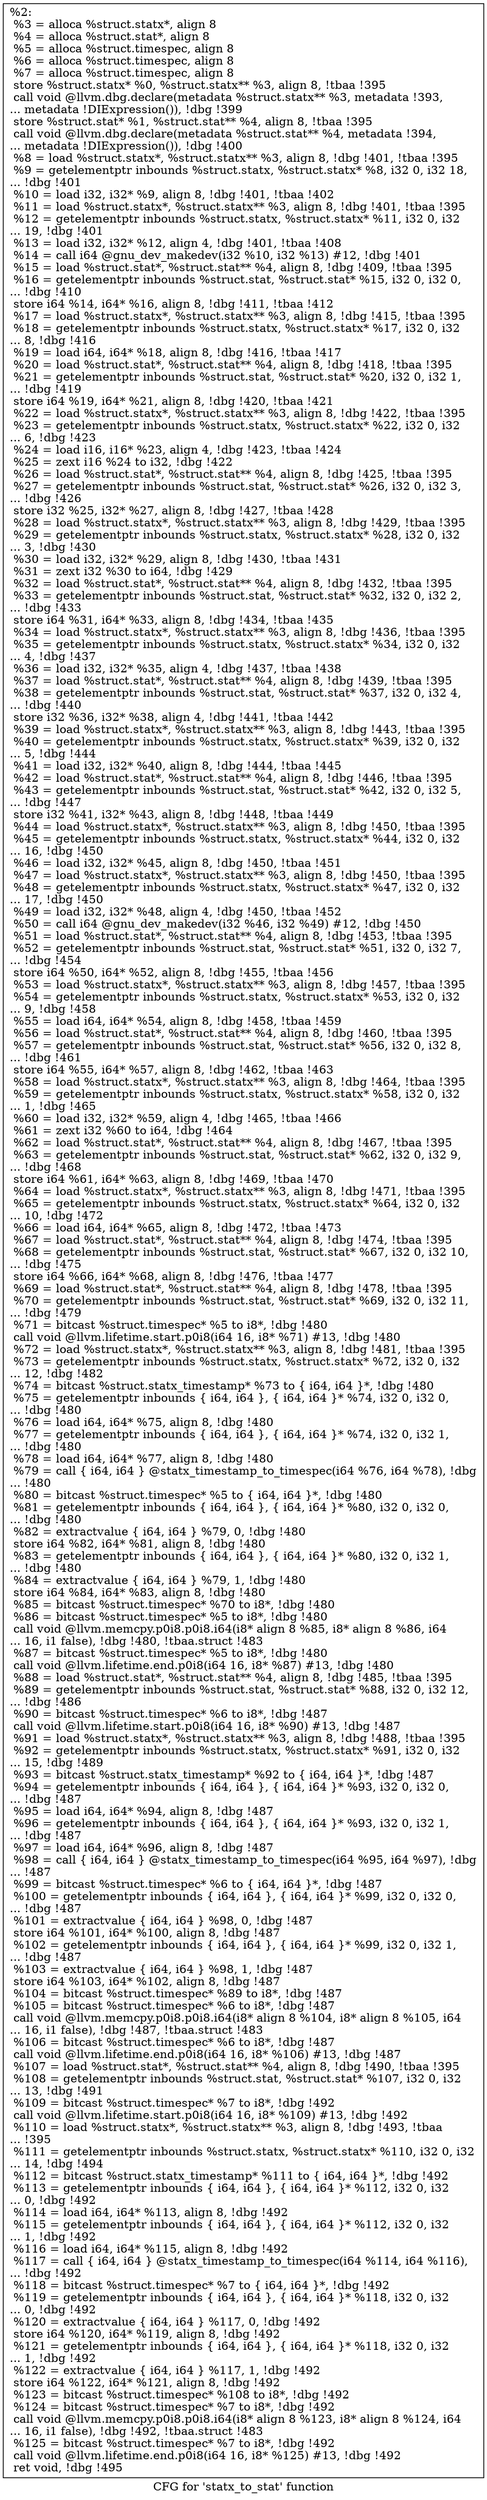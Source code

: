 digraph "CFG for 'statx_to_stat' function" {
	label="CFG for 'statx_to_stat' function";

	Node0x132eeb0 [shape=record,label="{%2:\l  %3 = alloca %struct.statx*, align 8\l  %4 = alloca %struct.stat*, align 8\l  %5 = alloca %struct.timespec, align 8\l  %6 = alloca %struct.timespec, align 8\l  %7 = alloca %struct.timespec, align 8\l  store %struct.statx* %0, %struct.statx** %3, align 8, !tbaa !395\l  call void @llvm.dbg.declare(metadata %struct.statx** %3, metadata !393,\l... metadata !DIExpression()), !dbg !399\l  store %struct.stat* %1, %struct.stat** %4, align 8, !tbaa !395\l  call void @llvm.dbg.declare(metadata %struct.stat** %4, metadata !394,\l... metadata !DIExpression()), !dbg !400\l  %8 = load %struct.statx*, %struct.statx** %3, align 8, !dbg !401, !tbaa !395\l  %9 = getelementptr inbounds %struct.statx, %struct.statx* %8, i32 0, i32 18,\l... !dbg !401\l  %10 = load i32, i32* %9, align 8, !dbg !401, !tbaa !402\l  %11 = load %struct.statx*, %struct.statx** %3, align 8, !dbg !401, !tbaa !395\l  %12 = getelementptr inbounds %struct.statx, %struct.statx* %11, i32 0, i32\l... 19, !dbg !401\l  %13 = load i32, i32* %12, align 4, !dbg !401, !tbaa !408\l  %14 = call i64 @gnu_dev_makedev(i32 %10, i32 %13) #12, !dbg !401\l  %15 = load %struct.stat*, %struct.stat** %4, align 8, !dbg !409, !tbaa !395\l  %16 = getelementptr inbounds %struct.stat, %struct.stat* %15, i32 0, i32 0,\l... !dbg !410\l  store i64 %14, i64* %16, align 8, !dbg !411, !tbaa !412\l  %17 = load %struct.statx*, %struct.statx** %3, align 8, !dbg !415, !tbaa !395\l  %18 = getelementptr inbounds %struct.statx, %struct.statx* %17, i32 0, i32\l... 8, !dbg !416\l  %19 = load i64, i64* %18, align 8, !dbg !416, !tbaa !417\l  %20 = load %struct.stat*, %struct.stat** %4, align 8, !dbg !418, !tbaa !395\l  %21 = getelementptr inbounds %struct.stat, %struct.stat* %20, i32 0, i32 1,\l... !dbg !419\l  store i64 %19, i64* %21, align 8, !dbg !420, !tbaa !421\l  %22 = load %struct.statx*, %struct.statx** %3, align 8, !dbg !422, !tbaa !395\l  %23 = getelementptr inbounds %struct.statx, %struct.statx* %22, i32 0, i32\l... 6, !dbg !423\l  %24 = load i16, i16* %23, align 4, !dbg !423, !tbaa !424\l  %25 = zext i16 %24 to i32, !dbg !422\l  %26 = load %struct.stat*, %struct.stat** %4, align 8, !dbg !425, !tbaa !395\l  %27 = getelementptr inbounds %struct.stat, %struct.stat* %26, i32 0, i32 3,\l... !dbg !426\l  store i32 %25, i32* %27, align 8, !dbg !427, !tbaa !428\l  %28 = load %struct.statx*, %struct.statx** %3, align 8, !dbg !429, !tbaa !395\l  %29 = getelementptr inbounds %struct.statx, %struct.statx* %28, i32 0, i32\l... 3, !dbg !430\l  %30 = load i32, i32* %29, align 8, !dbg !430, !tbaa !431\l  %31 = zext i32 %30 to i64, !dbg !429\l  %32 = load %struct.stat*, %struct.stat** %4, align 8, !dbg !432, !tbaa !395\l  %33 = getelementptr inbounds %struct.stat, %struct.stat* %32, i32 0, i32 2,\l... !dbg !433\l  store i64 %31, i64* %33, align 8, !dbg !434, !tbaa !435\l  %34 = load %struct.statx*, %struct.statx** %3, align 8, !dbg !436, !tbaa !395\l  %35 = getelementptr inbounds %struct.statx, %struct.statx* %34, i32 0, i32\l... 4, !dbg !437\l  %36 = load i32, i32* %35, align 4, !dbg !437, !tbaa !438\l  %37 = load %struct.stat*, %struct.stat** %4, align 8, !dbg !439, !tbaa !395\l  %38 = getelementptr inbounds %struct.stat, %struct.stat* %37, i32 0, i32 4,\l... !dbg !440\l  store i32 %36, i32* %38, align 4, !dbg !441, !tbaa !442\l  %39 = load %struct.statx*, %struct.statx** %3, align 8, !dbg !443, !tbaa !395\l  %40 = getelementptr inbounds %struct.statx, %struct.statx* %39, i32 0, i32\l... 5, !dbg !444\l  %41 = load i32, i32* %40, align 8, !dbg !444, !tbaa !445\l  %42 = load %struct.stat*, %struct.stat** %4, align 8, !dbg !446, !tbaa !395\l  %43 = getelementptr inbounds %struct.stat, %struct.stat* %42, i32 0, i32 5,\l... !dbg !447\l  store i32 %41, i32* %43, align 8, !dbg !448, !tbaa !449\l  %44 = load %struct.statx*, %struct.statx** %3, align 8, !dbg !450, !tbaa !395\l  %45 = getelementptr inbounds %struct.statx, %struct.statx* %44, i32 0, i32\l... 16, !dbg !450\l  %46 = load i32, i32* %45, align 8, !dbg !450, !tbaa !451\l  %47 = load %struct.statx*, %struct.statx** %3, align 8, !dbg !450, !tbaa !395\l  %48 = getelementptr inbounds %struct.statx, %struct.statx* %47, i32 0, i32\l... 17, !dbg !450\l  %49 = load i32, i32* %48, align 4, !dbg !450, !tbaa !452\l  %50 = call i64 @gnu_dev_makedev(i32 %46, i32 %49) #12, !dbg !450\l  %51 = load %struct.stat*, %struct.stat** %4, align 8, !dbg !453, !tbaa !395\l  %52 = getelementptr inbounds %struct.stat, %struct.stat* %51, i32 0, i32 7,\l... !dbg !454\l  store i64 %50, i64* %52, align 8, !dbg !455, !tbaa !456\l  %53 = load %struct.statx*, %struct.statx** %3, align 8, !dbg !457, !tbaa !395\l  %54 = getelementptr inbounds %struct.statx, %struct.statx* %53, i32 0, i32\l... 9, !dbg !458\l  %55 = load i64, i64* %54, align 8, !dbg !458, !tbaa !459\l  %56 = load %struct.stat*, %struct.stat** %4, align 8, !dbg !460, !tbaa !395\l  %57 = getelementptr inbounds %struct.stat, %struct.stat* %56, i32 0, i32 8,\l... !dbg !461\l  store i64 %55, i64* %57, align 8, !dbg !462, !tbaa !463\l  %58 = load %struct.statx*, %struct.statx** %3, align 8, !dbg !464, !tbaa !395\l  %59 = getelementptr inbounds %struct.statx, %struct.statx* %58, i32 0, i32\l... 1, !dbg !465\l  %60 = load i32, i32* %59, align 4, !dbg !465, !tbaa !466\l  %61 = zext i32 %60 to i64, !dbg !464\l  %62 = load %struct.stat*, %struct.stat** %4, align 8, !dbg !467, !tbaa !395\l  %63 = getelementptr inbounds %struct.stat, %struct.stat* %62, i32 0, i32 9,\l... !dbg !468\l  store i64 %61, i64* %63, align 8, !dbg !469, !tbaa !470\l  %64 = load %struct.statx*, %struct.statx** %3, align 8, !dbg !471, !tbaa !395\l  %65 = getelementptr inbounds %struct.statx, %struct.statx* %64, i32 0, i32\l... 10, !dbg !472\l  %66 = load i64, i64* %65, align 8, !dbg !472, !tbaa !473\l  %67 = load %struct.stat*, %struct.stat** %4, align 8, !dbg !474, !tbaa !395\l  %68 = getelementptr inbounds %struct.stat, %struct.stat* %67, i32 0, i32 10,\l... !dbg !475\l  store i64 %66, i64* %68, align 8, !dbg !476, !tbaa !477\l  %69 = load %struct.stat*, %struct.stat** %4, align 8, !dbg !478, !tbaa !395\l  %70 = getelementptr inbounds %struct.stat, %struct.stat* %69, i32 0, i32 11,\l... !dbg !479\l  %71 = bitcast %struct.timespec* %5 to i8*, !dbg !480\l  call void @llvm.lifetime.start.p0i8(i64 16, i8* %71) #13, !dbg !480\l  %72 = load %struct.statx*, %struct.statx** %3, align 8, !dbg !481, !tbaa !395\l  %73 = getelementptr inbounds %struct.statx, %struct.statx* %72, i32 0, i32\l... 12, !dbg !482\l  %74 = bitcast %struct.statx_timestamp* %73 to \{ i64, i64 \}*, !dbg !480\l  %75 = getelementptr inbounds \{ i64, i64 \}, \{ i64, i64 \}* %74, i32 0, i32 0,\l... !dbg !480\l  %76 = load i64, i64* %75, align 8, !dbg !480\l  %77 = getelementptr inbounds \{ i64, i64 \}, \{ i64, i64 \}* %74, i32 0, i32 1,\l... !dbg !480\l  %78 = load i64, i64* %77, align 8, !dbg !480\l  %79 = call \{ i64, i64 \} @statx_timestamp_to_timespec(i64 %76, i64 %78), !dbg\l... !480\l  %80 = bitcast %struct.timespec* %5 to \{ i64, i64 \}*, !dbg !480\l  %81 = getelementptr inbounds \{ i64, i64 \}, \{ i64, i64 \}* %80, i32 0, i32 0,\l... !dbg !480\l  %82 = extractvalue \{ i64, i64 \} %79, 0, !dbg !480\l  store i64 %82, i64* %81, align 8, !dbg !480\l  %83 = getelementptr inbounds \{ i64, i64 \}, \{ i64, i64 \}* %80, i32 0, i32 1,\l... !dbg !480\l  %84 = extractvalue \{ i64, i64 \} %79, 1, !dbg !480\l  store i64 %84, i64* %83, align 8, !dbg !480\l  %85 = bitcast %struct.timespec* %70 to i8*, !dbg !480\l  %86 = bitcast %struct.timespec* %5 to i8*, !dbg !480\l  call void @llvm.memcpy.p0i8.p0i8.i64(i8* align 8 %85, i8* align 8 %86, i64\l... 16, i1 false), !dbg !480, !tbaa.struct !483\l  %87 = bitcast %struct.timespec* %5 to i8*, !dbg !480\l  call void @llvm.lifetime.end.p0i8(i64 16, i8* %87) #13, !dbg !480\l  %88 = load %struct.stat*, %struct.stat** %4, align 8, !dbg !485, !tbaa !395\l  %89 = getelementptr inbounds %struct.stat, %struct.stat* %88, i32 0, i32 12,\l... !dbg !486\l  %90 = bitcast %struct.timespec* %6 to i8*, !dbg !487\l  call void @llvm.lifetime.start.p0i8(i64 16, i8* %90) #13, !dbg !487\l  %91 = load %struct.statx*, %struct.statx** %3, align 8, !dbg !488, !tbaa !395\l  %92 = getelementptr inbounds %struct.statx, %struct.statx* %91, i32 0, i32\l... 15, !dbg !489\l  %93 = bitcast %struct.statx_timestamp* %92 to \{ i64, i64 \}*, !dbg !487\l  %94 = getelementptr inbounds \{ i64, i64 \}, \{ i64, i64 \}* %93, i32 0, i32 0,\l... !dbg !487\l  %95 = load i64, i64* %94, align 8, !dbg !487\l  %96 = getelementptr inbounds \{ i64, i64 \}, \{ i64, i64 \}* %93, i32 0, i32 1,\l... !dbg !487\l  %97 = load i64, i64* %96, align 8, !dbg !487\l  %98 = call \{ i64, i64 \} @statx_timestamp_to_timespec(i64 %95, i64 %97), !dbg\l... !487\l  %99 = bitcast %struct.timespec* %6 to \{ i64, i64 \}*, !dbg !487\l  %100 = getelementptr inbounds \{ i64, i64 \}, \{ i64, i64 \}* %99, i32 0, i32 0,\l... !dbg !487\l  %101 = extractvalue \{ i64, i64 \} %98, 0, !dbg !487\l  store i64 %101, i64* %100, align 8, !dbg !487\l  %102 = getelementptr inbounds \{ i64, i64 \}, \{ i64, i64 \}* %99, i32 0, i32 1,\l... !dbg !487\l  %103 = extractvalue \{ i64, i64 \} %98, 1, !dbg !487\l  store i64 %103, i64* %102, align 8, !dbg !487\l  %104 = bitcast %struct.timespec* %89 to i8*, !dbg !487\l  %105 = bitcast %struct.timespec* %6 to i8*, !dbg !487\l  call void @llvm.memcpy.p0i8.p0i8.i64(i8* align 8 %104, i8* align 8 %105, i64\l... 16, i1 false), !dbg !487, !tbaa.struct !483\l  %106 = bitcast %struct.timespec* %6 to i8*, !dbg !487\l  call void @llvm.lifetime.end.p0i8(i64 16, i8* %106) #13, !dbg !487\l  %107 = load %struct.stat*, %struct.stat** %4, align 8, !dbg !490, !tbaa !395\l  %108 = getelementptr inbounds %struct.stat, %struct.stat* %107, i32 0, i32\l... 13, !dbg !491\l  %109 = bitcast %struct.timespec* %7 to i8*, !dbg !492\l  call void @llvm.lifetime.start.p0i8(i64 16, i8* %109) #13, !dbg !492\l  %110 = load %struct.statx*, %struct.statx** %3, align 8, !dbg !493, !tbaa\l... !395\l  %111 = getelementptr inbounds %struct.statx, %struct.statx* %110, i32 0, i32\l... 14, !dbg !494\l  %112 = bitcast %struct.statx_timestamp* %111 to \{ i64, i64 \}*, !dbg !492\l  %113 = getelementptr inbounds \{ i64, i64 \}, \{ i64, i64 \}* %112, i32 0, i32\l... 0, !dbg !492\l  %114 = load i64, i64* %113, align 8, !dbg !492\l  %115 = getelementptr inbounds \{ i64, i64 \}, \{ i64, i64 \}* %112, i32 0, i32\l... 1, !dbg !492\l  %116 = load i64, i64* %115, align 8, !dbg !492\l  %117 = call \{ i64, i64 \} @statx_timestamp_to_timespec(i64 %114, i64 %116),\l... !dbg !492\l  %118 = bitcast %struct.timespec* %7 to \{ i64, i64 \}*, !dbg !492\l  %119 = getelementptr inbounds \{ i64, i64 \}, \{ i64, i64 \}* %118, i32 0, i32\l... 0, !dbg !492\l  %120 = extractvalue \{ i64, i64 \} %117, 0, !dbg !492\l  store i64 %120, i64* %119, align 8, !dbg !492\l  %121 = getelementptr inbounds \{ i64, i64 \}, \{ i64, i64 \}* %118, i32 0, i32\l... 1, !dbg !492\l  %122 = extractvalue \{ i64, i64 \} %117, 1, !dbg !492\l  store i64 %122, i64* %121, align 8, !dbg !492\l  %123 = bitcast %struct.timespec* %108 to i8*, !dbg !492\l  %124 = bitcast %struct.timespec* %7 to i8*, !dbg !492\l  call void @llvm.memcpy.p0i8.p0i8.i64(i8* align 8 %123, i8* align 8 %124, i64\l... 16, i1 false), !dbg !492, !tbaa.struct !483\l  %125 = bitcast %struct.timespec* %7 to i8*, !dbg !492\l  call void @llvm.lifetime.end.p0i8(i64 16, i8* %125) #13, !dbg !492\l  ret void, !dbg !495\l}"];
}
